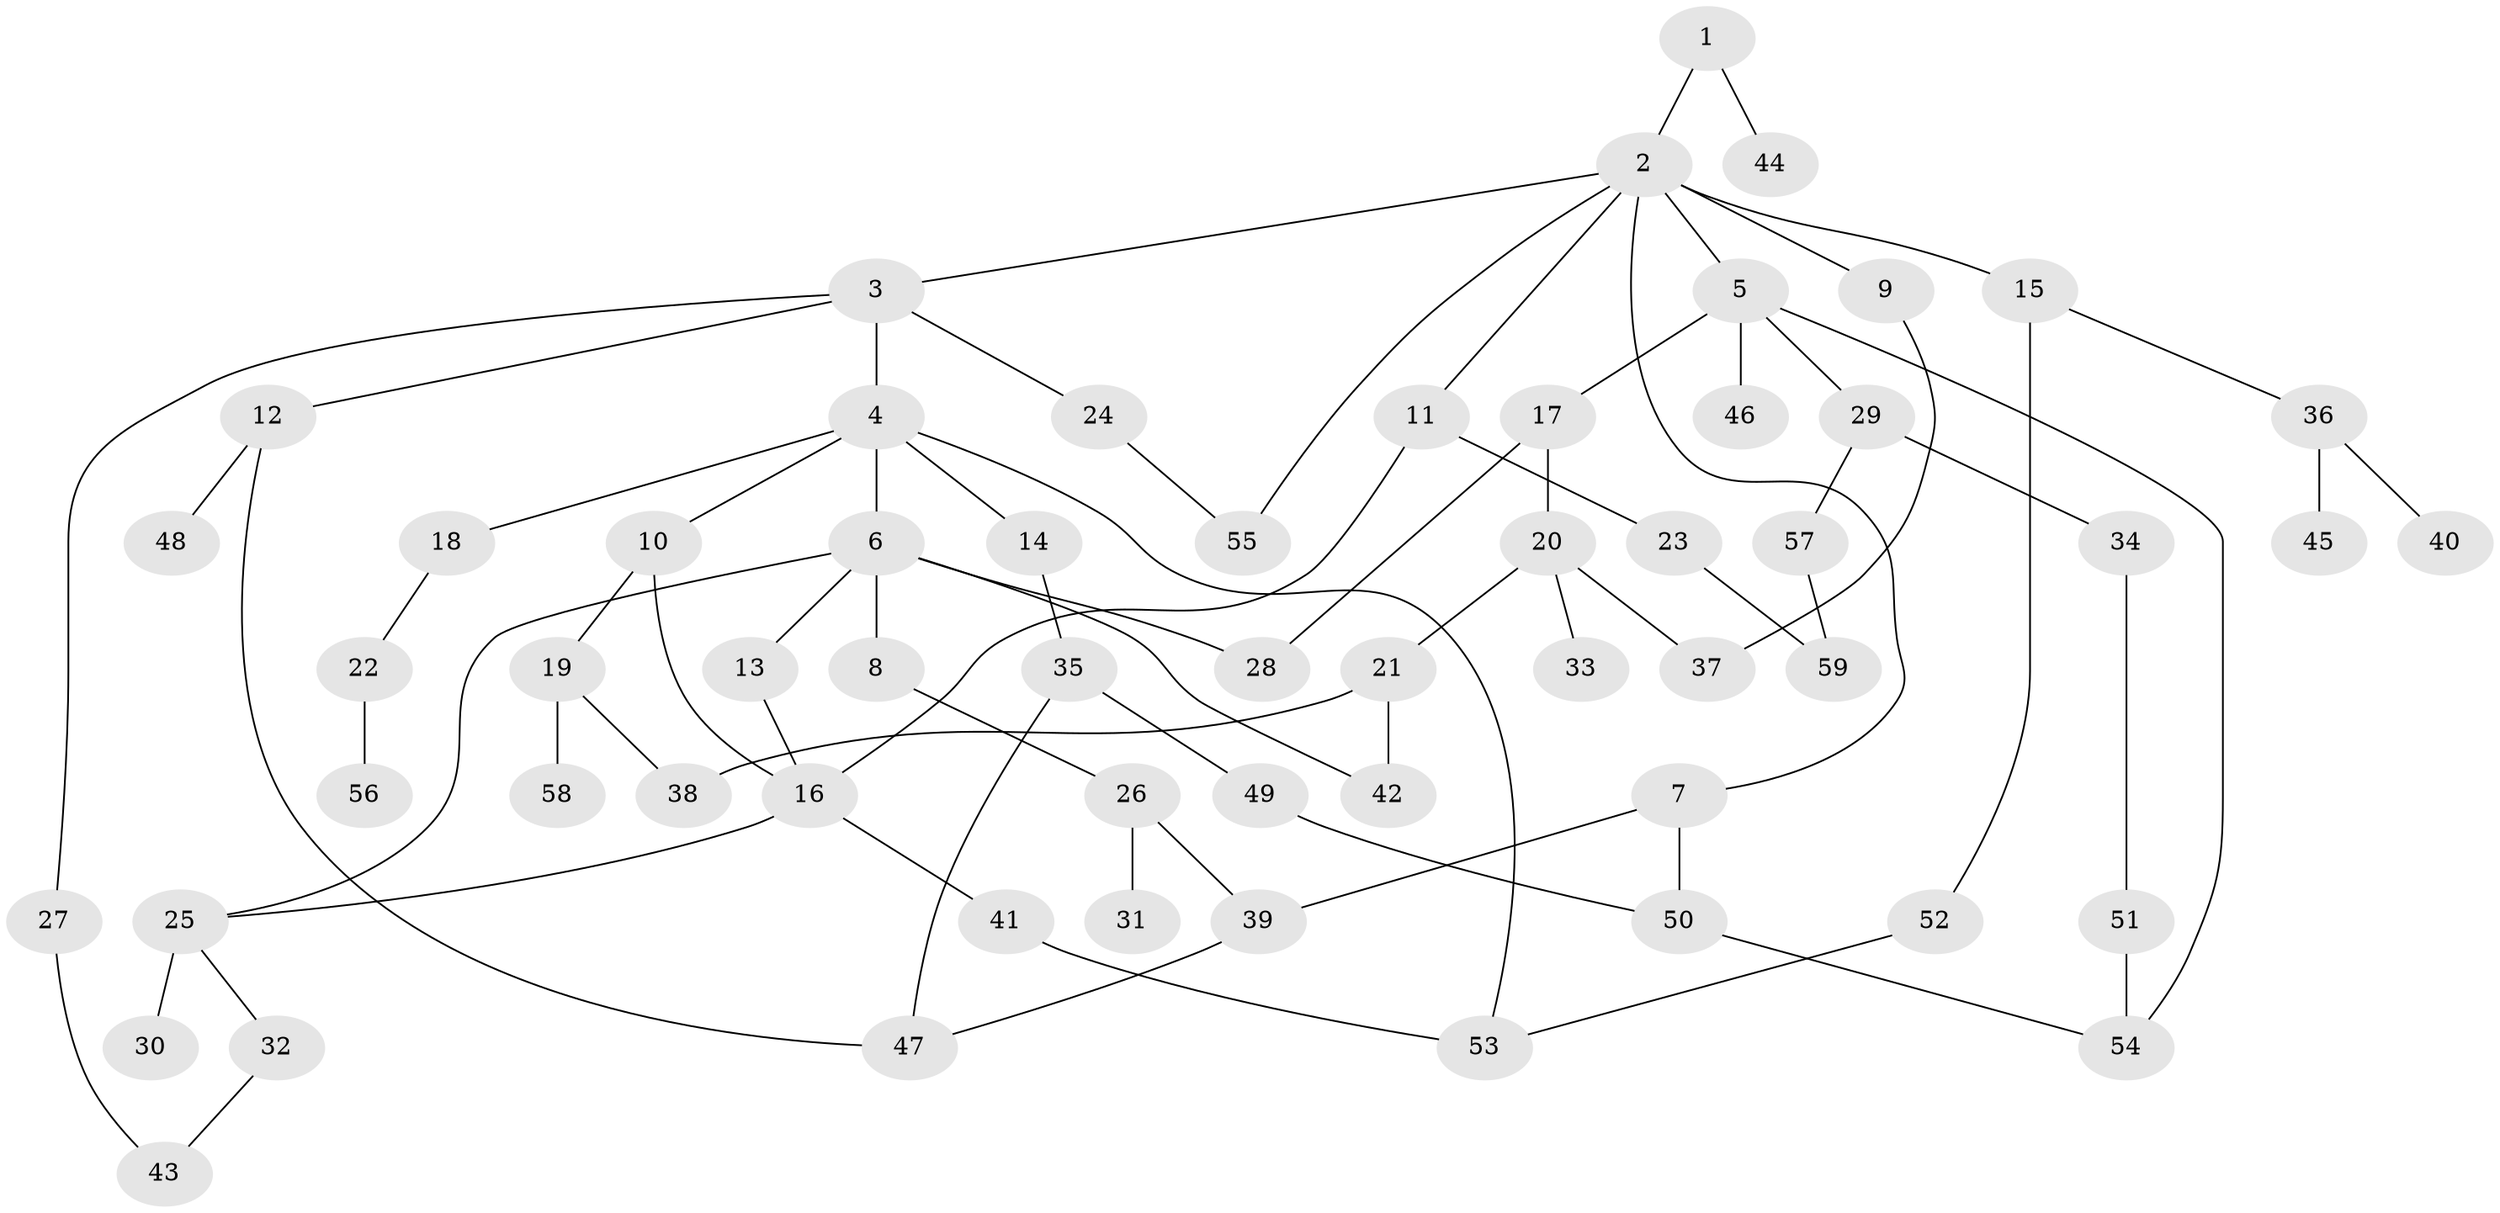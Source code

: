 // coarse degree distribution, {2: 0.2857142857142857, 8: 0.023809523809523808, 5: 0.047619047619047616, 6: 0.047619047619047616, 3: 0.35714285714285715, 1: 0.16666666666666666, 4: 0.07142857142857142}
// Generated by graph-tools (version 1.1) at 2025/36/03/04/25 23:36:11]
// undirected, 59 vertices, 76 edges
graph export_dot {
  node [color=gray90,style=filled];
  1;
  2;
  3;
  4;
  5;
  6;
  7;
  8;
  9;
  10;
  11;
  12;
  13;
  14;
  15;
  16;
  17;
  18;
  19;
  20;
  21;
  22;
  23;
  24;
  25;
  26;
  27;
  28;
  29;
  30;
  31;
  32;
  33;
  34;
  35;
  36;
  37;
  38;
  39;
  40;
  41;
  42;
  43;
  44;
  45;
  46;
  47;
  48;
  49;
  50;
  51;
  52;
  53;
  54;
  55;
  56;
  57;
  58;
  59;
  1 -- 2;
  1 -- 44;
  2 -- 3;
  2 -- 5;
  2 -- 7;
  2 -- 9;
  2 -- 11;
  2 -- 15;
  2 -- 55;
  3 -- 4;
  3 -- 12;
  3 -- 24;
  3 -- 27;
  4 -- 6;
  4 -- 10;
  4 -- 14;
  4 -- 18;
  4 -- 53;
  5 -- 17;
  5 -- 29;
  5 -- 46;
  5 -- 54;
  6 -- 8;
  6 -- 13;
  6 -- 28;
  6 -- 42;
  6 -- 25;
  7 -- 50;
  7 -- 39;
  8 -- 26;
  9 -- 37;
  10 -- 19;
  10 -- 16;
  11 -- 16;
  11 -- 23;
  12 -- 48;
  12 -- 47;
  13 -- 16;
  14 -- 35;
  15 -- 36;
  15 -- 52;
  16 -- 25;
  16 -- 41;
  17 -- 20;
  17 -- 28;
  18 -- 22;
  19 -- 38;
  19 -- 58;
  20 -- 21;
  20 -- 33;
  20 -- 37;
  21 -- 42;
  21 -- 38;
  22 -- 56;
  23 -- 59;
  24 -- 55;
  25 -- 30;
  25 -- 32;
  26 -- 31;
  26 -- 39;
  27 -- 43;
  29 -- 34;
  29 -- 57;
  32 -- 43;
  34 -- 51;
  35 -- 47;
  35 -- 49;
  36 -- 40;
  36 -- 45;
  39 -- 47;
  41 -- 53;
  49 -- 50;
  50 -- 54;
  51 -- 54;
  52 -- 53;
  57 -- 59;
}
